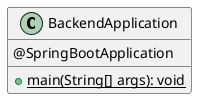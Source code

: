 @startuml BackendApplication

class BackendApplication {
  @SpringBootApplication
}
BackendApplication : {static} + main(String[] args): void

@enduml